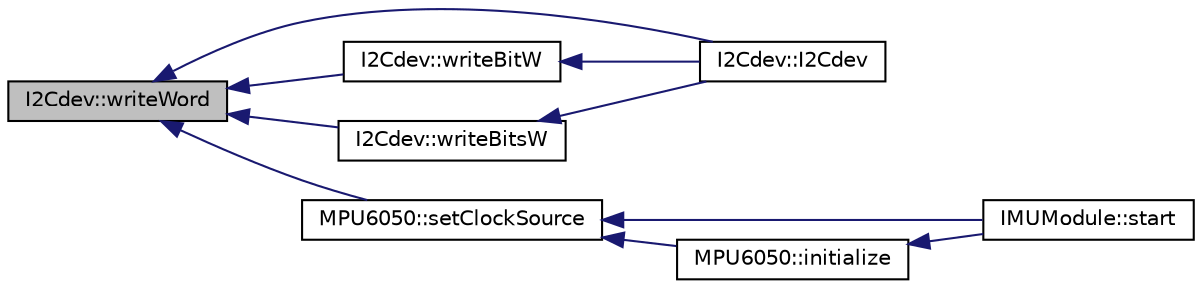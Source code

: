 digraph "I2Cdev::writeWord"
{
  edge [fontname="Helvetica",fontsize="10",labelfontname="Helvetica",labelfontsize="10"];
  node [fontname="Helvetica",fontsize="10",shape=record];
  rankdir="LR";
  Node761 [label="I2Cdev::writeWord",height=0.2,width=0.4,color="black", fillcolor="grey75", style="filled", fontcolor="black"];
  Node761 -> Node762 [dir="back",color="midnightblue",fontsize="10",style="solid",fontname="Helvetica"];
  Node762 [label="I2Cdev::I2Cdev",height=0.2,width=0.4,color="black", fillcolor="white", style="filled",URL="$class_i2_cdev.html#a2f70586510cbda5c5267a10b4ca220b9"];
  Node761 -> Node763 [dir="back",color="midnightblue",fontsize="10",style="solid",fontname="Helvetica"];
  Node763 [label="I2Cdev::writeBitW",height=0.2,width=0.4,color="black", fillcolor="white", style="filled",URL="$class_i2_cdev.html#a1b5fbedfadec5d429c81ee84d27e658d",tooltip="write a single bit in a 16-bit device register. "];
  Node763 -> Node762 [dir="back",color="midnightblue",fontsize="10",style="solid",fontname="Helvetica"];
  Node761 -> Node764 [dir="back",color="midnightblue",fontsize="10",style="solid",fontname="Helvetica"];
  Node764 [label="I2Cdev::writeBitsW",height=0.2,width=0.4,color="black", fillcolor="white", style="filled",URL="$class_i2_cdev.html#a8f8652a1328224cce867eed665a45c4d",tooltip="Write multiple bits in a 16-bit device register. "];
  Node764 -> Node762 [dir="back",color="midnightblue",fontsize="10",style="solid",fontname="Helvetica"];
  Node761 -> Node765 [dir="back",color="midnightblue",fontsize="10",style="solid",fontname="Helvetica"];
  Node765 [label="MPU6050::setClockSource",height=0.2,width=0.4,color="black", fillcolor="white", style="filled",URL="$class_m_p_u6050.html#a4c1cd147d038e024bdeaa053c4d77734",tooltip="Set clock source setting. "];
  Node765 -> Node766 [dir="back",color="midnightblue",fontsize="10",style="solid",fontname="Helvetica"];
  Node766 [label="IMUModule::start",height=0.2,width=0.4,color="black", fillcolor="white", style="filled",URL="$class_i_m_u_module.html#aba29f7665d8ec8f0eefe802f1c2b741c",tooltip="Called once to initialize the module. "];
  Node765 -> Node767 [dir="back",color="midnightblue",fontsize="10",style="solid",fontname="Helvetica"];
  Node767 [label="MPU6050::initialize",height=0.2,width=0.4,color="black", fillcolor="white", style="filled",URL="$class_m_p_u6050.html#abd8fc6c18adf158011118fbccc7e7054",tooltip="Power on and prepare for general usage. "];
  Node767 -> Node766 [dir="back",color="midnightblue",fontsize="10",style="solid",fontname="Helvetica"];
}
